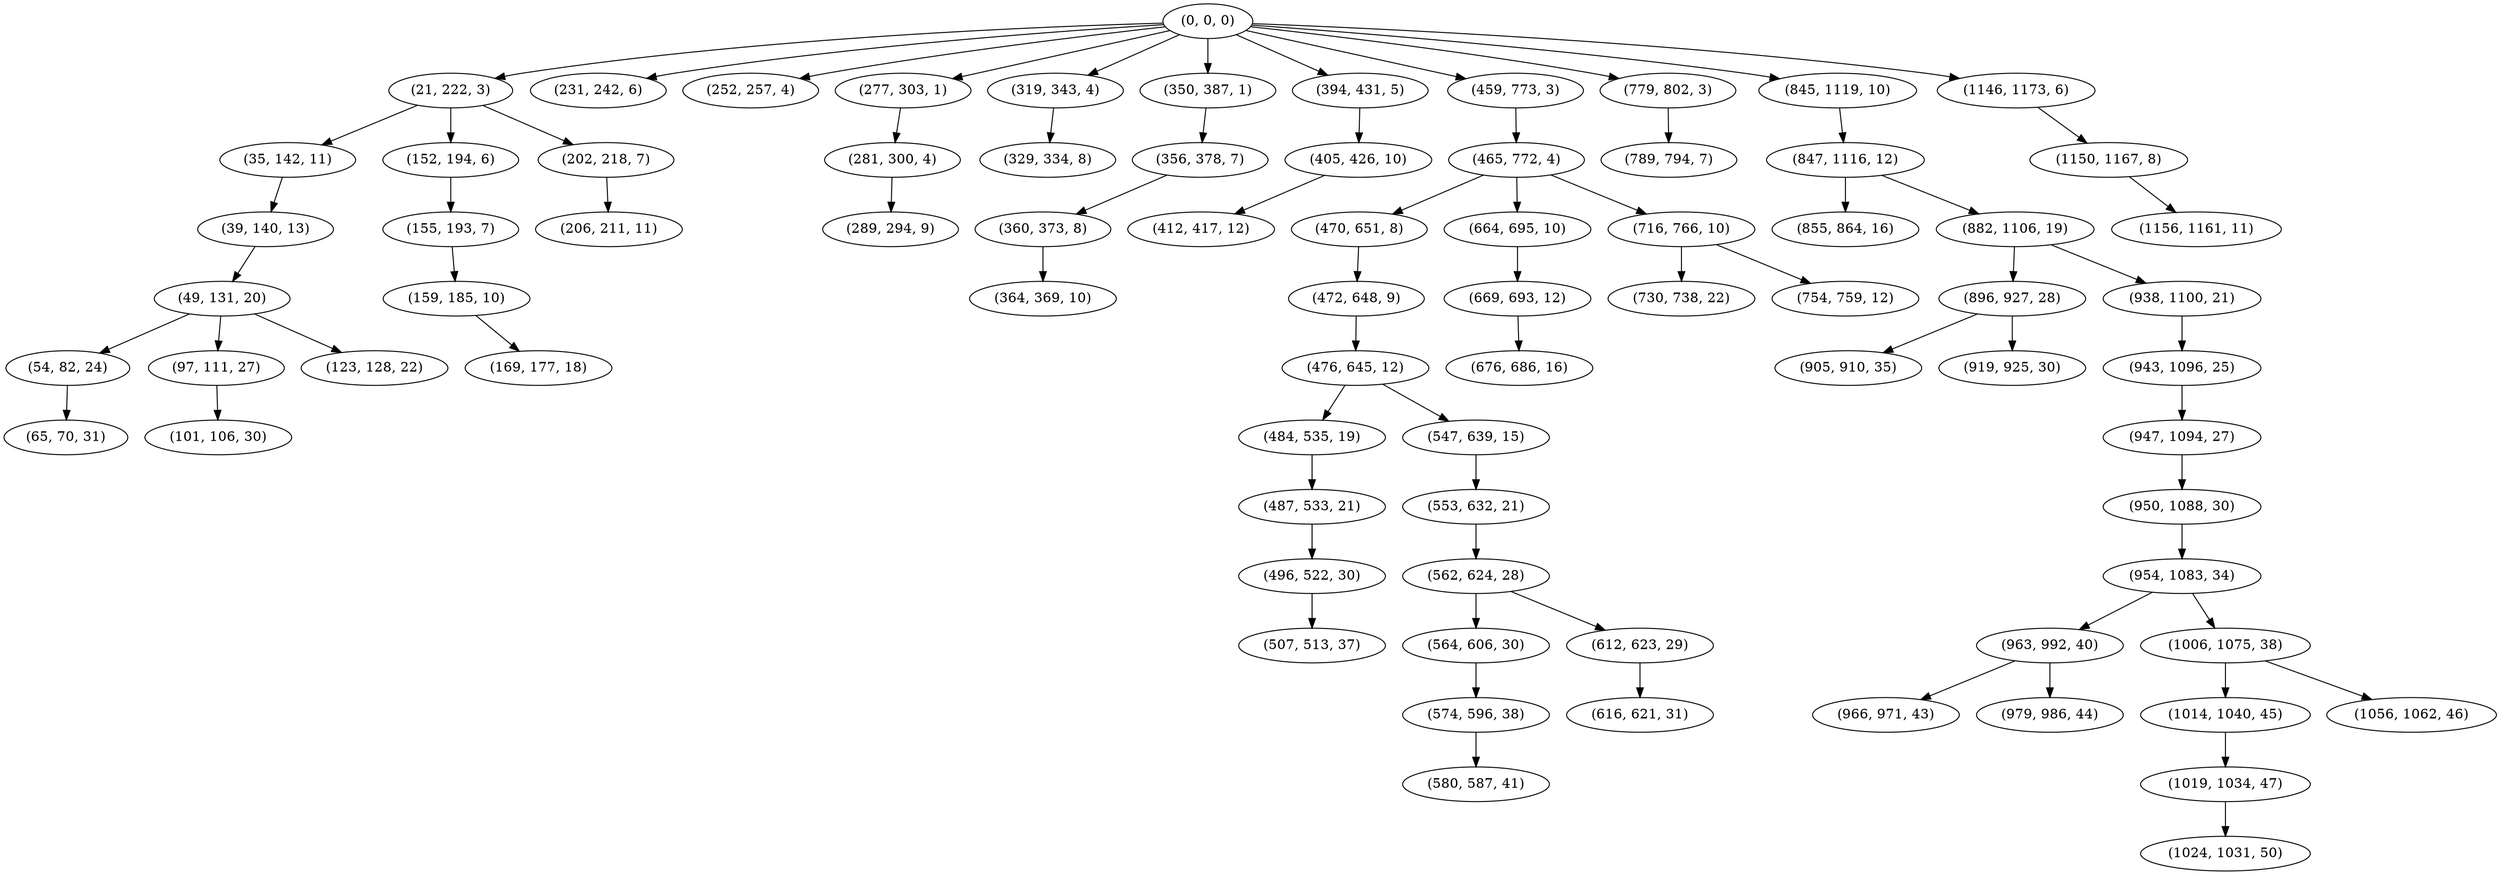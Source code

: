 digraph tree {
    "(0, 0, 0)";
    "(21, 222, 3)";
    "(35, 142, 11)";
    "(39, 140, 13)";
    "(49, 131, 20)";
    "(54, 82, 24)";
    "(65, 70, 31)";
    "(97, 111, 27)";
    "(101, 106, 30)";
    "(123, 128, 22)";
    "(152, 194, 6)";
    "(155, 193, 7)";
    "(159, 185, 10)";
    "(169, 177, 18)";
    "(202, 218, 7)";
    "(206, 211, 11)";
    "(231, 242, 6)";
    "(252, 257, 4)";
    "(277, 303, 1)";
    "(281, 300, 4)";
    "(289, 294, 9)";
    "(319, 343, 4)";
    "(329, 334, 8)";
    "(350, 387, 1)";
    "(356, 378, 7)";
    "(360, 373, 8)";
    "(364, 369, 10)";
    "(394, 431, 5)";
    "(405, 426, 10)";
    "(412, 417, 12)";
    "(459, 773, 3)";
    "(465, 772, 4)";
    "(470, 651, 8)";
    "(472, 648, 9)";
    "(476, 645, 12)";
    "(484, 535, 19)";
    "(487, 533, 21)";
    "(496, 522, 30)";
    "(507, 513, 37)";
    "(547, 639, 15)";
    "(553, 632, 21)";
    "(562, 624, 28)";
    "(564, 606, 30)";
    "(574, 596, 38)";
    "(580, 587, 41)";
    "(612, 623, 29)";
    "(616, 621, 31)";
    "(664, 695, 10)";
    "(669, 693, 12)";
    "(676, 686, 16)";
    "(716, 766, 10)";
    "(730, 738, 22)";
    "(754, 759, 12)";
    "(779, 802, 3)";
    "(789, 794, 7)";
    "(845, 1119, 10)";
    "(847, 1116, 12)";
    "(855, 864, 16)";
    "(882, 1106, 19)";
    "(896, 927, 28)";
    "(905, 910, 35)";
    "(919, 925, 30)";
    "(938, 1100, 21)";
    "(943, 1096, 25)";
    "(947, 1094, 27)";
    "(950, 1088, 30)";
    "(954, 1083, 34)";
    "(963, 992, 40)";
    "(966, 971, 43)";
    "(979, 986, 44)";
    "(1006, 1075, 38)";
    "(1014, 1040, 45)";
    "(1019, 1034, 47)";
    "(1024, 1031, 50)";
    "(1056, 1062, 46)";
    "(1146, 1173, 6)";
    "(1150, 1167, 8)";
    "(1156, 1161, 11)";
    "(0, 0, 0)" -> "(21, 222, 3)";
    "(0, 0, 0)" -> "(231, 242, 6)";
    "(0, 0, 0)" -> "(252, 257, 4)";
    "(0, 0, 0)" -> "(277, 303, 1)";
    "(0, 0, 0)" -> "(319, 343, 4)";
    "(0, 0, 0)" -> "(350, 387, 1)";
    "(0, 0, 0)" -> "(394, 431, 5)";
    "(0, 0, 0)" -> "(459, 773, 3)";
    "(0, 0, 0)" -> "(779, 802, 3)";
    "(0, 0, 0)" -> "(845, 1119, 10)";
    "(0, 0, 0)" -> "(1146, 1173, 6)";
    "(21, 222, 3)" -> "(35, 142, 11)";
    "(21, 222, 3)" -> "(152, 194, 6)";
    "(21, 222, 3)" -> "(202, 218, 7)";
    "(35, 142, 11)" -> "(39, 140, 13)";
    "(39, 140, 13)" -> "(49, 131, 20)";
    "(49, 131, 20)" -> "(54, 82, 24)";
    "(49, 131, 20)" -> "(97, 111, 27)";
    "(49, 131, 20)" -> "(123, 128, 22)";
    "(54, 82, 24)" -> "(65, 70, 31)";
    "(97, 111, 27)" -> "(101, 106, 30)";
    "(152, 194, 6)" -> "(155, 193, 7)";
    "(155, 193, 7)" -> "(159, 185, 10)";
    "(159, 185, 10)" -> "(169, 177, 18)";
    "(202, 218, 7)" -> "(206, 211, 11)";
    "(277, 303, 1)" -> "(281, 300, 4)";
    "(281, 300, 4)" -> "(289, 294, 9)";
    "(319, 343, 4)" -> "(329, 334, 8)";
    "(350, 387, 1)" -> "(356, 378, 7)";
    "(356, 378, 7)" -> "(360, 373, 8)";
    "(360, 373, 8)" -> "(364, 369, 10)";
    "(394, 431, 5)" -> "(405, 426, 10)";
    "(405, 426, 10)" -> "(412, 417, 12)";
    "(459, 773, 3)" -> "(465, 772, 4)";
    "(465, 772, 4)" -> "(470, 651, 8)";
    "(465, 772, 4)" -> "(664, 695, 10)";
    "(465, 772, 4)" -> "(716, 766, 10)";
    "(470, 651, 8)" -> "(472, 648, 9)";
    "(472, 648, 9)" -> "(476, 645, 12)";
    "(476, 645, 12)" -> "(484, 535, 19)";
    "(476, 645, 12)" -> "(547, 639, 15)";
    "(484, 535, 19)" -> "(487, 533, 21)";
    "(487, 533, 21)" -> "(496, 522, 30)";
    "(496, 522, 30)" -> "(507, 513, 37)";
    "(547, 639, 15)" -> "(553, 632, 21)";
    "(553, 632, 21)" -> "(562, 624, 28)";
    "(562, 624, 28)" -> "(564, 606, 30)";
    "(562, 624, 28)" -> "(612, 623, 29)";
    "(564, 606, 30)" -> "(574, 596, 38)";
    "(574, 596, 38)" -> "(580, 587, 41)";
    "(612, 623, 29)" -> "(616, 621, 31)";
    "(664, 695, 10)" -> "(669, 693, 12)";
    "(669, 693, 12)" -> "(676, 686, 16)";
    "(716, 766, 10)" -> "(730, 738, 22)";
    "(716, 766, 10)" -> "(754, 759, 12)";
    "(779, 802, 3)" -> "(789, 794, 7)";
    "(845, 1119, 10)" -> "(847, 1116, 12)";
    "(847, 1116, 12)" -> "(855, 864, 16)";
    "(847, 1116, 12)" -> "(882, 1106, 19)";
    "(882, 1106, 19)" -> "(896, 927, 28)";
    "(882, 1106, 19)" -> "(938, 1100, 21)";
    "(896, 927, 28)" -> "(905, 910, 35)";
    "(896, 927, 28)" -> "(919, 925, 30)";
    "(938, 1100, 21)" -> "(943, 1096, 25)";
    "(943, 1096, 25)" -> "(947, 1094, 27)";
    "(947, 1094, 27)" -> "(950, 1088, 30)";
    "(950, 1088, 30)" -> "(954, 1083, 34)";
    "(954, 1083, 34)" -> "(963, 992, 40)";
    "(954, 1083, 34)" -> "(1006, 1075, 38)";
    "(963, 992, 40)" -> "(966, 971, 43)";
    "(963, 992, 40)" -> "(979, 986, 44)";
    "(1006, 1075, 38)" -> "(1014, 1040, 45)";
    "(1006, 1075, 38)" -> "(1056, 1062, 46)";
    "(1014, 1040, 45)" -> "(1019, 1034, 47)";
    "(1019, 1034, 47)" -> "(1024, 1031, 50)";
    "(1146, 1173, 6)" -> "(1150, 1167, 8)";
    "(1150, 1167, 8)" -> "(1156, 1161, 11)";
}
